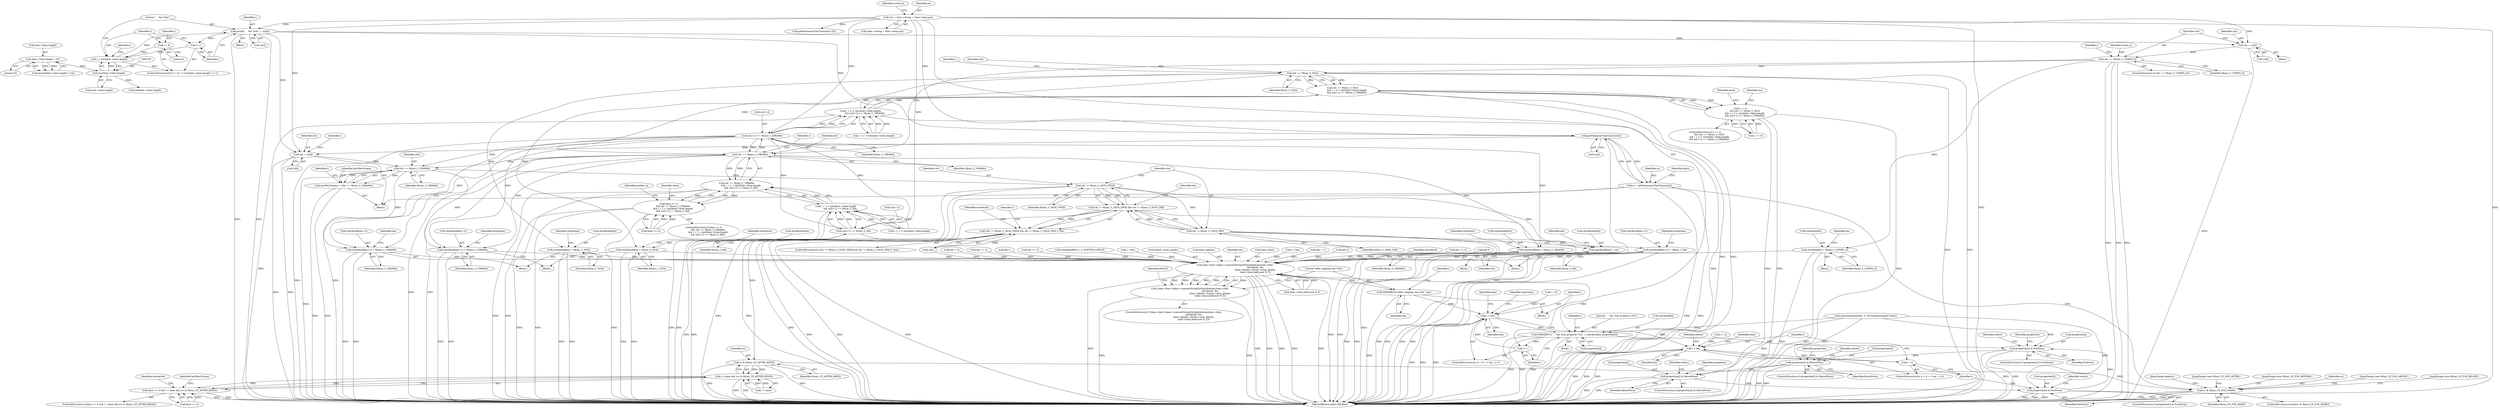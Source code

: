 digraph "0_Chrome_2953a669ec0a32a25c6250d34bf895ec0eb63d27@pointer" {
"1000202" [label="(Call,printf(\"    %d: %4x\", i, uc[i]))"];
"1000190" [label="(Call,i < (int)item->item.length)"];
"1000187" [label="(Call,i = 0)"];
"1000199" [label="(Call,i++)"];
"1000202" [label="(Call,printf(\"    %d: %4x\", i, uc[i]))"];
"1000121" [label="(Call,*uc = item->string + item->item.pos)"];
"1000192" [label="(Call,(int)item->item.length)"];
"1000177" [label="(Call,item->item.length < 32)"];
"1000225" [label="(Call,chr = uc[i])"];
"1000231" [label="(Call,chr == Mymr_C_VOWEL_E)"];
"1000245" [label="(Call,chr == Mymr_C_NGA)"];
"1000244" [label="(Call,chr == Mymr_C_NGA\n            && i + 2 < (int)item->item.length\n            && uc[i+1] == Mymr_C_VIRAMA)"];
"1000240" [label="(Call,i == 0\n            && chr == Mymr_C_NGA\n            && i + 2 < (int)item->item.length\n            && uc[i+1] == Mymr_C_VIRAMA)"];
"1000294" [label="(Call,chr == Mymr_C_VIRAMA)"];
"1000260" [label="(Call,uc[i+1] == Mymr_C_VIRAMA)"];
"1000248" [label="(Call,i + 2 < (int)item->item.length\n            && uc[i+1] == Mymr_C_VIRAMA)"];
"1000309" [label="(Call,uc[i+1] == Mymr_C_RA)"];
"1000297" [label="(Call,i + 1 < (int)item->item.length\n            && uc[i+1] == Mymr_C_RA)"];
"1000293" [label="(Call,chr == Mymr_C_VIRAMA\n            && i + 1 < (int)item->item.length\n            && uc[i+1] == Mymr_C_RA)"];
"1000289" [label="(Call,base >= 0\n            && chr == Mymr_C_VIRAMA\n            && i + 1 < (int)item->item.length\n            && uc[i+1] == Mymr_C_RA)"];
"1000357" [label="(Call,reordered[len+1] = Mymr_C_RA)"];
"1000611" [label="(Call,item->font->klass->convertStringToGlyphIndices(item->font,\n                                                        reordered, len,\n                                                        item->glyphs, &item->num_glyphs,\n                                                        item->item.bidiLevel % 2))"];
"1000610" [label="(Call,!item->font->klass->convertStringToGlyphIndices(item->font,\n                                                        reordered, len,\n                                                        item->glyphs, &item->num_glyphs,\n                                                        item->item.bidiLevel % 2))"];
"1000633" [label="(Call,MMDEBUG(\"after shaping: len=%d\", len))"];
"1000640" [label="(Call,i < len)"];
"1000682" [label="(Call,MMDEBUG(\"    %d: %4x property=%x\", i, reordered[i], properties[i]))"];
"1000643" [label="(Call,i++)"];
"1000722" [label="(Call,properties[i] & PreForm)"];
"1000733" [label="(Call,properties[i] & BelowForm)"];
"1000744" [label="(Call,properties[i] & AboveForm)"];
"1000755" [label="(Call,properties[i] & PostForm)"];
"1000699" [label="(Call,i < len)"];
"1000702" [label="(Call,++i)"];
"1000352" [label="(Call,reordered[len] = Mymr_C_VIRAMA)"];
"1000453" [label="(Call,reordered[len+1] = Mymr_C_VIRAMA)"];
"1000548" [label="(Call,chr == Mymr_C_VIRAMA)"];
"1000546" [label="(Call,lastWasVirama = (chr == Mymr_C_VIRAMA))"];
"1000561" [label="(Call,chr != Mymr_C_SIGN_ZWNJ)"];
"1000560" [label="(Call,chr != Mymr_C_SIGN_ZWNJ && chr != Mymr_C_SIGN_ZWJ)"];
"1000559" [label="(Call,(chr != Mymr_C_SIGN_ZWNJ && chr != Mymr_C_SIGN_ZWJ) || !len)"];
"1000564" [label="(Call,chr != Mymr_C_SIGN_ZWJ)"];
"1000570" [label="(Call,reordered[len] = chr)"];
"1000587" [label="(Call,reordered[len+1] = Mymr_C_VIRAMA)"];
"1000448" [label="(Call,reordered[len] = Mymr_C_NGA)"];
"1000582" [label="(Call,reordered[len] = Mymr_C_NGA)"];
"1000339" [label="(Call,reordered[0] = Mymr_C_VOWEL_E)"];
"1000406" [label="(Call,chr = uc[i])"];
"1000431" [label="(Call,getMyanmarCharClass(uc[i]))"];
"1000429" [label="(Call,cc = getMyanmarCharClass(uc[i]))"];
"1000444" [label="(Call,cc & Mymr_CF_AFTER_KINZI)"];
"1000440" [label="(Call,i > base && (cc & Mymr_CF_AFTER_KINZI))"];
"1000436" [label="(Call,kinzi >= 0 && i > base && (cc & Mymr_CF_AFTER_KINZI))"];
"1000491" [label="(Call,cc & Mymr_CF_POS_MASK)"];
"1000726" [label="(Identifier,PreForm)"];
"1000611" [label="(Call,item->font->klass->convertStringToGlyphIndices(item->font,\n                                                        reordered, len,\n                                                        item->glyphs, &item->num_glyphs,\n                                                        item->item.bidiLevel % 2))"];
"1000695" [label="(ControlStructure,for (i = 0; i < len; ++i))"];
"1000549" [label="(Identifier,chr)"];
"1000188" [label="(Identifier,i)"];
"1000240" [label="(Call,i == 0\n            && chr == Mymr_C_NGA\n            && i + 2 < (int)item->item.length\n            && uc[i+1] == Mymr_C_VIRAMA)"];
"1000192" [label="(Call,(int)item->item.length)"];
"1000574" [label="(Identifier,chr)"];
"1000572" [label="(Identifier,reordered)"];
"1000183" [label="(Literal,32)"];
"1000266" [label="(Identifier,Mymr_C_VIRAMA)"];
"1000205" [label="(Call,uc[i])"];
"1000454" [label="(Call,reordered[len+1])"];
"1000199" [label="(Call,i++)"];
"1000291" [label="(Identifier,base)"];
"1000310" [label="(Call,uc[i+1])"];
"1000194" [label="(Call,item->item.length)"];
"1000186" [label="(ControlStructure,for (i = 0; i < (int)item->item.length; i++))"];
"1000634" [label="(Literal,\"after shaping: len=%d\")"];
"1000561" [label="(Call,chr != Mymr_C_SIGN_ZWNJ)"];
"1000759" [label="(Identifier,PostForm)"];
"1000446" [label="(Identifier,Mymr_CF_AFTER_KINZI)"];
"1000445" [label="(Identifier,cc)"];
"1000231" [label="(Call,chr == Mymr_C_VOWEL_E)"];
"1000520" [label="(Call,len-1)"];
"1000701" [label="(Identifier,len)"];
"1000737" [label="(Identifier,BelowForm)"];
"1000300" [label="(Identifier,i)"];
"1000432" [label="(Call,uc[i])"];
"1000270" [label="(Identifier,mc)"];
"1000793" [label="(MethodReturn,static HB_Bool)"];
"1000202" [label="(Call,printf(\"    %d: %4x\", i, uc[i]))"];
"1000134" [label="(Identifier,vowel_e)"];
"1000309" [label="(Call,uc[i+1] == Mymr_C_RA)"];
"1000587" [label="(Call,reordered[len+1] = Mymr_C_VIRAMA)"];
"1000363" [label="(Identifier,Mymr_C_RA)"];
"1000624" [label="(Call,item->item.bidiLevel % 2)"];
"1000684" [label="(Identifier,i)"];
"1000227" [label="(Call,uc[i])"];
"1000564" [label="(Call,chr != Mymr_C_SIGN_ZWJ)"];
"1000746" [label="(Identifier,properties)"];
"1000271" [label="(Call,getMyanmarCharClass(uc[i+2]))"];
"1000290" [label="(Call,base >= 0)"];
"1000560" [label="(Call,chr != Mymr_C_SIGN_ZWNJ && chr != Mymr_C_SIGN_ZWJ)"];
"1000569" [label="(Block,)"];
"1000435" [label="(ControlStructure,if (kinzi >= 0 && i > base && (cc & Mymr_CF_AFTER_KINZI)))"];
"1000407" [label="(Identifier,chr)"];
"1000230" [label="(ControlStructure,if (chr == Mymr_C_VOWEL_E))"];
"1000722" [label="(Call,properties[i] & PreForm)"];
"1000606" [label="(Call,len += 2)"];
"1000406" [label="(Call,chr = uc[i])"];
"1000692" [label="(Identifier,openType)"];
"1000431" [label="(Call,getMyanmarCharClass(uc[i]))"];
"1000232" [label="(Identifier,chr)"];
"1000565" [label="(Identifier,chr)"];
"1000352" [label="(Call,reordered[len] = Mymr_C_VIRAMA)"];
"1000568" [label="(Identifier,len)"];
"1000356" [label="(Identifier,Mymr_C_VIRAMA)"];
"1000559" [label="(Call,(chr != Mymr_C_SIGN_ZWNJ && chr != Mymr_C_SIGN_ZWJ) || !len)"];
"1000293" [label="(Call,chr == Mymr_C_VIRAMA\n            && i + 1 < (int)item->item.length\n            && uc[i+1] == Mymr_C_RA)"];
"1000743" [label="(ControlStructure,if (properties[i] & AboveForm))"];
"1000762" [label="(Identifier,where)"];
"1000576" [label="(Identifier,len)"];
"1000563" [label="(Identifier,Mymr_C_SIGN_ZWNJ)"];
"1000547" [label="(Identifier,lastWasVirama)"];
"1000500" [label="(JumpTarget,case Mymr_CF_POS_BELOW:)"];
"1000642" [label="(Identifier,len)"];
"1000448" [label="(Call,reordered[len] = Mymr_C_NGA)"];
"1000582" [label="(Call,reordered[len] = Mymr_C_NGA)"];
"1000239" [label="(ControlStructure,if (i == 0\n            && chr == Mymr_C_NGA\n            && i + 2 < (int)item->item.length\n            && uc[i+1] == Mymr_C_VIRAMA))"];
"1000241" [label="(Call,i == 0)"];
"1000323" [label="(Identifier,base)"];
"1000121" [label="(Call,*uc = item->string + item->item.pos)"];
"1000637" [label="(Call,i = 0)"];
"1000729" [label="(Identifier,where)"];
"1000404" [label="(Block,)"];
"1000696" [label="(Call,i = 0)"];
"1000459" [label="(Identifier,Mymr_C_VIRAMA)"];
"1000740" [label="(Identifier,where)"];
"1000644" [label="(Identifier,i)"];
"1000200" [label="(Identifier,i)"];
"1000359" [label="(Identifier,reordered)"];
"1000382" [label="(Call,reordered[len] = C_DOTTED_CIRCLE)"];
"1000566" [label="(Identifier,Mymr_C_SIGN_ZWJ)"];
"1000450" [label="(Identifier,reordered)"];
"1000318" [label="(Identifier,medial_ra)"];
"1000246" [label="(Identifier,chr)"];
"1000113" [label="(Block,)"];
"1000755" [label="(Call,properties[i] & PostForm)"];
"1000744" [label="(Call,properties[i] & AboveForm)"];
"1000343" [label="(Identifier,Mymr_C_VOWEL_E)"];
"1000289" [label="(Call,base >= 0\n            && chr == Mymr_C_VIRAMA\n            && i + 1 < (int)item->item.length\n            && uc[i+1] == Mymr_C_RA)"];
"1000493" [label="(Identifier,Mymr_CF_POS_MASK)"];
"1000387" [label="(Call,++len)"];
"1000223" [label="(Block,)"];
"1000249" [label="(Call,i + 2 < (int)item->item.length)"];
"1000620" [label="(Call,&item->num_glyphs)"];
"1000754" [label="(ControlStructure,if (properties[i] & PostForm))"];
"1000204" [label="(Identifier,i)"];
"1000429" [label="(Call,cc = getMyanmarCharClass(uc[i]))"];
"1000609" [label="(ControlStructure,if (!item->font->klass->convertStringToGlyphIndices(item->font,\n                                                        reordered, len,\n                                                        item->glyphs, &item->num_glyphs,\n                                                        item->item.bidiLevel % 2)))"];
"1000294" [label="(Call,chr == Mymr_C_VIRAMA)"];
"1000683" [label="(Literal,\"    %d: %4x property=%x\")"];
"1000570" [label="(Call,reordered[len] = chr)"];
"1000748" [label="(Identifier,AboveForm)"];
"1000366" [label="(Identifier,properties)"];
"1000734" [label="(Call,properties[i])"];
"1000562" [label="(Identifier,chr)"];
"1000455" [label="(Identifier,reordered)"];
"1000645" [label="(Block,)"];
"1000453" [label="(Call,reordered[len+1] = Mymr_C_VIRAMA)"];
"1000288" [label="(ControlStructure,if (base >= 0\n            && chr == Mymr_C_VIRAMA\n            && i + 1 < (int)item->item.length\n            && uc[i+1] == Mymr_C_RA))"];
"1000437" [label="(Call,kinzi >= 0)"];
"1000548" [label="(Call,chr == Mymr_C_VIRAMA)"];
"1000177" [label="(Call,item->item.length < 32)"];
"1000721" [label="(ControlStructure,if (properties[i] & PreForm))"];
"1000242" [label="(Identifier,i)"];
"1000244" [label="(Call,chr == Mymr_C_NGA\n            && i + 2 < (int)item->item.length\n            && uc[i+1] == Mymr_C_VIRAMA)"];
"1000233" [label="(Identifier,Mymr_C_VOWEL_E)"];
"1000546" [label="(Call,lastWasVirama = (chr == Mymr_C_VIRAMA))"];
"1000583" [label="(Call,reordered[len])"];
"1000430" [label="(Identifier,cc)"];
"1000440" [label="(Call,i > base && (cc & Mymr_CF_AFTER_KINZI))"];
"1000515" [label="(JumpTarget,default:)"];
"1000452" [label="(Identifier,Mymr_C_NGA)"];
"1000571" [label="(Call,reordered[len])"];
"1000444" [label="(Call,cc & Mymr_CF_AFTER_KINZI)"];
"1000190" [label="(Call,i < (int)item->item.length)"];
"1000248" [label="(Call,i + 2 < (int)item->item.length\n            && uc[i+1] == Mymr_C_VIRAMA)"];
"1000550" [label="(Identifier,Mymr_C_VIRAMA)"];
"1000636" [label="(ControlStructure,for (i = 0; i < len; i++))"];
"1000510" [label="(JumpTarget,case Mymr_CF_POS_AFTER:)"];
"1000650" [label="(Identifier,item)"];
"1000495" [label="(JumpTarget,case Mymr_CF_POS_BEFORE:)"];
"1000588" [label="(Call,reordered[len+1])"];
"1000617" [label="(Call,item->glyphs)"];
"1000353" [label="(Call,reordered[len])"];
"1000449" [label="(Call,reordered[len])"];
"1000492" [label="(Identifier,cc)"];
"1000178" [label="(Call,item->item.length)"];
"1000616" [label="(Identifier,len)"];
"1000641" [label="(Identifier,i)"];
"1000261" [label="(Call,uc[i+1])"];
"1000340" [label="(Call,reordered[0])"];
"1000295" [label="(Identifier,chr)"];
"1000633" [label="(Call,MMDEBUG(\"after shaping: len=%d\", len))"];
"1000251" [label="(Identifier,i)"];
"1000298" [label="(Call,i + 1 < (int)item->item.length)"];
"1000226" [label="(Identifier,chr)"];
"1000169" [label="(Call,memset(properties, 0, 32*sizeof(unsigned char)))"];
"1000632" [label="(Identifier,FALSE)"];
"1000757" [label="(Identifier,properties)"];
"1000702" [label="(Call,++i)"];
"1000447" [label="(Block,)"];
"1000700" [label="(Identifier,i)"];
"1000643" [label="(Call,i++)"];
"1000581" [label="(Block,)"];
"1000176" [label="(Call,assert(item->item.length < 32))"];
"1000408" [label="(Call,uc[i])"];
"1000484" [label="(Identifier,lastWasVirama)"];
"1000635" [label="(Identifier,len)"];
"1000745" [label="(Call,properties[i])"];
"1000596" [label="(Identifier,properties)"];
"1000586" [label="(Identifier,Mymr_C_NGA)"];
"1000203" [label="(Literal,\"    %d: %4x\")"];
"1000210" [label="(Identifier,i)"];
"1000236" [label="(Identifier,vowel_e)"];
"1000122" [label="(Identifier,uc)"];
"1000612" [label="(Call,item->font)"];
"1000703" [label="(Identifier,i)"];
"1000201" [label="(Block,)"];
"1000296" [label="(Identifier,Mymr_C_VIRAMA)"];
"1000357" [label="(Call,reordered[len+1] = Mymr_C_RA)"];
"1000245" [label="(Call,chr == Mymr_C_NGA)"];
"1000766" [label="(Identifier,item)"];
"1000733" [label="(Call,properties[i] & BelowForm)"];
"1000505" [label="(JumpTarget,case Mymr_CF_POS_ABOVE:)"];
"1000491" [label="(Call,cc & Mymr_CF_POS_MASK)"];
"1000123" [label="(Call,item->string + item->item.pos)"];
"1000358" [label="(Call,reordered[len+1])"];
"1000414" [label="(Identifier,i)"];
"1000638" [label="(Identifier,i)"];
"1000682" [label="(Call,MMDEBUG(\"    %d: %4x property=%x\", i, reordered[i], properties[i]))"];
"1000707" [label="(Identifier,where)"];
"1000438" [label="(Identifier,kinzi)"];
"1000688" [label="(Call,properties[i])"];
"1000441" [label="(Call,i > base)"];
"1000575" [label="(Call,++len)"];
"1000187" [label="(Call,i = 0)"];
"1000490" [label="(ControlStructure,switch(cc & Mymr_CF_POS_MASK))"];
"1000640" [label="(Call,i < len)"];
"1000345" [label="(Identifier,len)"];
"1000589" [label="(Identifier,reordered)"];
"1000214" [label="(Call,(int)item->item.length)"];
"1000344" [label="(Call,len = 1)"];
"1000553" [label="(Identifier,i)"];
"1000403" [label="(Identifier,i)"];
"1000685" [label="(Call,reordered[i])"];
"1000315" [label="(Identifier,Mymr_C_RA)"];
"1000732" [label="(ControlStructure,if (properties[i] & BelowForm))"];
"1000536" [label="(Call,len-2)"];
"1000567" [label="(Call,!len)"];
"1000462" [label="(Identifier,len)"];
"1000189" [label="(Literal,0)"];
"1000225" [label="(Call,chr = uc[i])"];
"1000558" [label="(ControlStructure,if ((chr != Mymr_C_SIGN_ZWNJ && chr != Mymr_C_SIGN_ZWJ) || !len))"];
"1000615" [label="(Identifier,reordered)"];
"1000751" [label="(Identifier,where)"];
"1000247" [label="(Identifier,Mymr_C_NGA)"];
"1000756" [label="(Call,properties[i])"];
"1000735" [label="(Identifier,properties)"];
"1000723" [label="(Call,properties[i])"];
"1000610" [label="(Call,!item->font->klass->convertStringToGlyphIndices(item->font,\n                                                        reordered, len,\n                                                        item->glyphs, &item->num_glyphs,\n                                                        item->item.bidiLevel % 2))"];
"1000699" [label="(Call,i < len)"];
"1000476" [label="(Call,len += 2)"];
"1000593" [label="(Identifier,Mymr_C_VIRAMA)"];
"1000191" [label="(Identifier,i)"];
"1000297" [label="(Call,i + 1 < (int)item->item.length\n            && uc[i+1] == Mymr_C_RA)"];
"1000436" [label="(Call,kinzi >= 0 && i > base && (cc & Mymr_CF_AFTER_KINZI))"];
"1000339" [label="(Call,reordered[0] = Mymr_C_VOWEL_E)"];
"1000338" [label="(Block,)"];
"1000542" [label="(Call,len-2)"];
"1000260" [label="(Call,uc[i+1] == Mymr_C_VIRAMA)"];
"1000154" [label="(Call,len = 0)"];
"1000376" [label="(Call,len += 2)"];
"1000351" [label="(Block,)"];
"1000202" -> "1000201"  [label="AST: "];
"1000202" -> "1000205"  [label="CFG: "];
"1000203" -> "1000202"  [label="AST: "];
"1000204" -> "1000202"  [label="AST: "];
"1000205" -> "1000202"  [label="AST: "];
"1000200" -> "1000202"  [label="CFG: "];
"1000202" -> "1000793"  [label="DDG: "];
"1000202" -> "1000793"  [label="DDG: "];
"1000202" -> "1000199"  [label="DDG: "];
"1000190" -> "1000202"  [label="DDG: "];
"1000121" -> "1000202"  [label="DDG: "];
"1000202" -> "1000225"  [label="DDG: "];
"1000202" -> "1000406"  [label="DDG: "];
"1000202" -> "1000431"  [label="DDG: "];
"1000190" -> "1000186"  [label="AST: "];
"1000190" -> "1000192"  [label="CFG: "];
"1000191" -> "1000190"  [label="AST: "];
"1000192" -> "1000190"  [label="AST: "];
"1000203" -> "1000190"  [label="CFG: "];
"1000210" -> "1000190"  [label="CFG: "];
"1000187" -> "1000190"  [label="DDG: "];
"1000199" -> "1000190"  [label="DDG: "];
"1000192" -> "1000190"  [label="DDG: "];
"1000187" -> "1000186"  [label="AST: "];
"1000187" -> "1000189"  [label="CFG: "];
"1000188" -> "1000187"  [label="AST: "];
"1000189" -> "1000187"  [label="AST: "];
"1000191" -> "1000187"  [label="CFG: "];
"1000199" -> "1000186"  [label="AST: "];
"1000199" -> "1000200"  [label="CFG: "];
"1000200" -> "1000199"  [label="AST: "];
"1000191" -> "1000199"  [label="CFG: "];
"1000121" -> "1000113"  [label="AST: "];
"1000121" -> "1000123"  [label="CFG: "];
"1000122" -> "1000121"  [label="AST: "];
"1000123" -> "1000121"  [label="AST: "];
"1000134" -> "1000121"  [label="CFG: "];
"1000121" -> "1000793"  [label="DDG: "];
"1000121" -> "1000793"  [label="DDG: "];
"1000121" -> "1000225"  [label="DDG: "];
"1000121" -> "1000260"  [label="DDG: "];
"1000121" -> "1000271"  [label="DDG: "];
"1000121" -> "1000309"  [label="DDG: "];
"1000121" -> "1000406"  [label="DDG: "];
"1000121" -> "1000431"  [label="DDG: "];
"1000192" -> "1000194"  [label="CFG: "];
"1000193" -> "1000192"  [label="AST: "];
"1000194" -> "1000192"  [label="AST: "];
"1000177" -> "1000192"  [label="DDG: "];
"1000192" -> "1000214"  [label="DDG: "];
"1000177" -> "1000176"  [label="AST: "];
"1000177" -> "1000183"  [label="CFG: "];
"1000178" -> "1000177"  [label="AST: "];
"1000183" -> "1000177"  [label="AST: "];
"1000176" -> "1000177"  [label="CFG: "];
"1000177" -> "1000176"  [label="DDG: "];
"1000177" -> "1000176"  [label="DDG: "];
"1000225" -> "1000223"  [label="AST: "];
"1000225" -> "1000227"  [label="CFG: "];
"1000226" -> "1000225"  [label="AST: "];
"1000227" -> "1000225"  [label="AST: "];
"1000232" -> "1000225"  [label="CFG: "];
"1000225" -> "1000793"  [label="DDG: "];
"1000225" -> "1000231"  [label="DDG: "];
"1000231" -> "1000230"  [label="AST: "];
"1000231" -> "1000233"  [label="CFG: "];
"1000232" -> "1000231"  [label="AST: "];
"1000233" -> "1000231"  [label="AST: "];
"1000236" -> "1000231"  [label="CFG: "];
"1000242" -> "1000231"  [label="CFG: "];
"1000231" -> "1000793"  [label="DDG: "];
"1000231" -> "1000793"  [label="DDG: "];
"1000231" -> "1000793"  [label="DDG: "];
"1000231" -> "1000245"  [label="DDG: "];
"1000231" -> "1000294"  [label="DDG: "];
"1000231" -> "1000339"  [label="DDG: "];
"1000245" -> "1000244"  [label="AST: "];
"1000245" -> "1000247"  [label="CFG: "];
"1000246" -> "1000245"  [label="AST: "];
"1000247" -> "1000245"  [label="AST: "];
"1000251" -> "1000245"  [label="CFG: "];
"1000244" -> "1000245"  [label="CFG: "];
"1000245" -> "1000793"  [label="DDG: "];
"1000245" -> "1000793"  [label="DDG: "];
"1000245" -> "1000244"  [label="DDG: "];
"1000245" -> "1000244"  [label="DDG: "];
"1000245" -> "1000294"  [label="DDG: "];
"1000245" -> "1000448"  [label="DDG: "];
"1000245" -> "1000582"  [label="DDG: "];
"1000244" -> "1000240"  [label="AST: "];
"1000244" -> "1000248"  [label="CFG: "];
"1000248" -> "1000244"  [label="AST: "];
"1000240" -> "1000244"  [label="CFG: "];
"1000244" -> "1000793"  [label="DDG: "];
"1000244" -> "1000793"  [label="DDG: "];
"1000244" -> "1000240"  [label="DDG: "];
"1000244" -> "1000240"  [label="DDG: "];
"1000248" -> "1000244"  [label="DDG: "];
"1000248" -> "1000244"  [label="DDG: "];
"1000240" -> "1000239"  [label="AST: "];
"1000240" -> "1000241"  [label="CFG: "];
"1000241" -> "1000240"  [label="AST: "];
"1000270" -> "1000240"  [label="CFG: "];
"1000291" -> "1000240"  [label="CFG: "];
"1000240" -> "1000793"  [label="DDG: "];
"1000240" -> "1000793"  [label="DDG: "];
"1000240" -> "1000793"  [label="DDG: "];
"1000241" -> "1000240"  [label="DDG: "];
"1000241" -> "1000240"  [label="DDG: "];
"1000294" -> "1000293"  [label="AST: "];
"1000294" -> "1000296"  [label="CFG: "];
"1000295" -> "1000294"  [label="AST: "];
"1000296" -> "1000294"  [label="AST: "];
"1000300" -> "1000294"  [label="CFG: "];
"1000293" -> "1000294"  [label="CFG: "];
"1000294" -> "1000793"  [label="DDG: "];
"1000294" -> "1000793"  [label="DDG: "];
"1000294" -> "1000260"  [label="DDG: "];
"1000294" -> "1000293"  [label="DDG: "];
"1000294" -> "1000293"  [label="DDG: "];
"1000260" -> "1000294"  [label="DDG: "];
"1000294" -> "1000352"  [label="DDG: "];
"1000294" -> "1000453"  [label="DDG: "];
"1000294" -> "1000548"  [label="DDG: "];
"1000294" -> "1000587"  [label="DDG: "];
"1000260" -> "1000248"  [label="AST: "];
"1000260" -> "1000266"  [label="CFG: "];
"1000261" -> "1000260"  [label="AST: "];
"1000266" -> "1000260"  [label="AST: "];
"1000248" -> "1000260"  [label="CFG: "];
"1000260" -> "1000793"  [label="DDG: "];
"1000260" -> "1000793"  [label="DDG: "];
"1000260" -> "1000248"  [label="DDG: "];
"1000260" -> "1000248"  [label="DDG: "];
"1000309" -> "1000260"  [label="DDG: "];
"1000260" -> "1000309"  [label="DDG: "];
"1000260" -> "1000352"  [label="DDG: "];
"1000260" -> "1000453"  [label="DDG: "];
"1000260" -> "1000548"  [label="DDG: "];
"1000260" -> "1000587"  [label="DDG: "];
"1000248" -> "1000249"  [label="CFG: "];
"1000249" -> "1000248"  [label="AST: "];
"1000248" -> "1000793"  [label="DDG: "];
"1000248" -> "1000793"  [label="DDG: "];
"1000249" -> "1000248"  [label="DDG: "];
"1000249" -> "1000248"  [label="DDG: "];
"1000309" -> "1000297"  [label="AST: "];
"1000309" -> "1000315"  [label="CFG: "];
"1000310" -> "1000309"  [label="AST: "];
"1000315" -> "1000309"  [label="AST: "];
"1000297" -> "1000309"  [label="CFG: "];
"1000309" -> "1000793"  [label="DDG: "];
"1000309" -> "1000793"  [label="DDG: "];
"1000309" -> "1000297"  [label="DDG: "];
"1000309" -> "1000297"  [label="DDG: "];
"1000309" -> "1000357"  [label="DDG: "];
"1000297" -> "1000293"  [label="AST: "];
"1000297" -> "1000298"  [label="CFG: "];
"1000298" -> "1000297"  [label="AST: "];
"1000293" -> "1000297"  [label="CFG: "];
"1000297" -> "1000793"  [label="DDG: "];
"1000297" -> "1000793"  [label="DDG: "];
"1000297" -> "1000293"  [label="DDG: "];
"1000297" -> "1000293"  [label="DDG: "];
"1000298" -> "1000297"  [label="DDG: "];
"1000298" -> "1000297"  [label="DDG: "];
"1000293" -> "1000289"  [label="AST: "];
"1000289" -> "1000293"  [label="CFG: "];
"1000293" -> "1000793"  [label="DDG: "];
"1000293" -> "1000793"  [label="DDG: "];
"1000293" -> "1000289"  [label="DDG: "];
"1000293" -> "1000289"  [label="DDG: "];
"1000289" -> "1000288"  [label="AST: "];
"1000289" -> "1000290"  [label="CFG: "];
"1000290" -> "1000289"  [label="AST: "];
"1000318" -> "1000289"  [label="CFG: "];
"1000323" -> "1000289"  [label="CFG: "];
"1000289" -> "1000793"  [label="DDG: "];
"1000289" -> "1000793"  [label="DDG: "];
"1000289" -> "1000793"  [label="DDG: "];
"1000290" -> "1000289"  [label="DDG: "];
"1000290" -> "1000289"  [label="DDG: "];
"1000357" -> "1000351"  [label="AST: "];
"1000357" -> "1000363"  [label="CFG: "];
"1000358" -> "1000357"  [label="AST: "];
"1000363" -> "1000357"  [label="AST: "];
"1000366" -> "1000357"  [label="CFG: "];
"1000357" -> "1000793"  [label="DDG: "];
"1000357" -> "1000793"  [label="DDG: "];
"1000357" -> "1000611"  [label="DDG: "];
"1000611" -> "1000610"  [label="AST: "];
"1000611" -> "1000624"  [label="CFG: "];
"1000612" -> "1000611"  [label="AST: "];
"1000615" -> "1000611"  [label="AST: "];
"1000616" -> "1000611"  [label="AST: "];
"1000617" -> "1000611"  [label="AST: "];
"1000620" -> "1000611"  [label="AST: "];
"1000624" -> "1000611"  [label="AST: "];
"1000610" -> "1000611"  [label="CFG: "];
"1000611" -> "1000793"  [label="DDG: "];
"1000611" -> "1000793"  [label="DDG: "];
"1000611" -> "1000793"  [label="DDG: "];
"1000611" -> "1000793"  [label="DDG: "];
"1000611" -> "1000793"  [label="DDG: "];
"1000611" -> "1000793"  [label="DDG: "];
"1000611" -> "1000610"  [label="DDG: "];
"1000611" -> "1000610"  [label="DDG: "];
"1000611" -> "1000610"  [label="DDG: "];
"1000611" -> "1000610"  [label="DDG: "];
"1000611" -> "1000610"  [label="DDG: "];
"1000611" -> "1000610"  [label="DDG: "];
"1000582" -> "1000611"  [label="DDG: "];
"1000448" -> "1000611"  [label="DDG: "];
"1000339" -> "1000611"  [label="DDG: "];
"1000453" -> "1000611"  [label="DDG: "];
"1000570" -> "1000611"  [label="DDG: "];
"1000382" -> "1000611"  [label="DDG: "];
"1000587" -> "1000611"  [label="DDG: "];
"1000352" -> "1000611"  [label="DDG: "];
"1000606" -> "1000611"  [label="DDG: "];
"1000376" -> "1000611"  [label="DDG: "];
"1000567" -> "1000611"  [label="DDG: "];
"1000154" -> "1000611"  [label="DDG: "];
"1000387" -> "1000611"  [label="DDG: "];
"1000476" -> "1000611"  [label="DDG: "];
"1000542" -> "1000611"  [label="DDG: "];
"1000520" -> "1000611"  [label="DDG: "];
"1000575" -> "1000611"  [label="DDG: "];
"1000344" -> "1000611"  [label="DDG: "];
"1000536" -> "1000611"  [label="DDG: "];
"1000624" -> "1000611"  [label="DDG: "];
"1000624" -> "1000611"  [label="DDG: "];
"1000611" -> "1000633"  [label="DDG: "];
"1000611" -> "1000682"  [label="DDG: "];
"1000610" -> "1000609"  [label="AST: "];
"1000632" -> "1000610"  [label="CFG: "];
"1000634" -> "1000610"  [label="CFG: "];
"1000610" -> "1000793"  [label="DDG: "];
"1000610" -> "1000793"  [label="DDG: "];
"1000633" -> "1000113"  [label="AST: "];
"1000633" -> "1000635"  [label="CFG: "];
"1000634" -> "1000633"  [label="AST: "];
"1000635" -> "1000633"  [label="AST: "];
"1000638" -> "1000633"  [label="CFG: "];
"1000633" -> "1000793"  [label="DDG: "];
"1000633" -> "1000640"  [label="DDG: "];
"1000640" -> "1000636"  [label="AST: "];
"1000640" -> "1000642"  [label="CFG: "];
"1000641" -> "1000640"  [label="AST: "];
"1000642" -> "1000640"  [label="AST: "];
"1000650" -> "1000640"  [label="CFG: "];
"1000692" -> "1000640"  [label="CFG: "];
"1000640" -> "1000793"  [label="DDG: "];
"1000640" -> "1000793"  [label="DDG: "];
"1000640" -> "1000793"  [label="DDG: "];
"1000637" -> "1000640"  [label="DDG: "];
"1000643" -> "1000640"  [label="DDG: "];
"1000640" -> "1000682"  [label="DDG: "];
"1000640" -> "1000699"  [label="DDG: "];
"1000682" -> "1000645"  [label="AST: "];
"1000682" -> "1000688"  [label="CFG: "];
"1000683" -> "1000682"  [label="AST: "];
"1000684" -> "1000682"  [label="AST: "];
"1000685" -> "1000682"  [label="AST: "];
"1000688" -> "1000682"  [label="AST: "];
"1000644" -> "1000682"  [label="CFG: "];
"1000682" -> "1000793"  [label="DDG: "];
"1000682" -> "1000793"  [label="DDG: "];
"1000682" -> "1000793"  [label="DDG: "];
"1000682" -> "1000643"  [label="DDG: "];
"1000169" -> "1000682"  [label="DDG: "];
"1000682" -> "1000722"  [label="DDG: "];
"1000643" -> "1000636"  [label="AST: "];
"1000643" -> "1000644"  [label="CFG: "];
"1000644" -> "1000643"  [label="AST: "];
"1000641" -> "1000643"  [label="CFG: "];
"1000722" -> "1000721"  [label="AST: "];
"1000722" -> "1000726"  [label="CFG: "];
"1000723" -> "1000722"  [label="AST: "];
"1000726" -> "1000722"  [label="AST: "];
"1000729" -> "1000722"  [label="CFG: "];
"1000735" -> "1000722"  [label="CFG: "];
"1000722" -> "1000793"  [label="DDG: "];
"1000722" -> "1000793"  [label="DDG: "];
"1000169" -> "1000722"  [label="DDG: "];
"1000755" -> "1000722"  [label="DDG: "];
"1000722" -> "1000733"  [label="DDG: "];
"1000733" -> "1000732"  [label="AST: "];
"1000733" -> "1000737"  [label="CFG: "];
"1000734" -> "1000733"  [label="AST: "];
"1000737" -> "1000733"  [label="AST: "];
"1000740" -> "1000733"  [label="CFG: "];
"1000746" -> "1000733"  [label="CFG: "];
"1000733" -> "1000793"  [label="DDG: "];
"1000733" -> "1000793"  [label="DDG: "];
"1000169" -> "1000733"  [label="DDG: "];
"1000733" -> "1000744"  [label="DDG: "];
"1000744" -> "1000743"  [label="AST: "];
"1000744" -> "1000748"  [label="CFG: "];
"1000745" -> "1000744"  [label="AST: "];
"1000748" -> "1000744"  [label="AST: "];
"1000751" -> "1000744"  [label="CFG: "];
"1000757" -> "1000744"  [label="CFG: "];
"1000744" -> "1000793"  [label="DDG: "];
"1000744" -> "1000793"  [label="DDG: "];
"1000169" -> "1000744"  [label="DDG: "];
"1000744" -> "1000755"  [label="DDG: "];
"1000755" -> "1000754"  [label="AST: "];
"1000755" -> "1000759"  [label="CFG: "];
"1000756" -> "1000755"  [label="AST: "];
"1000759" -> "1000755"  [label="AST: "];
"1000762" -> "1000755"  [label="CFG: "];
"1000703" -> "1000755"  [label="CFG: "];
"1000755" -> "1000793"  [label="DDG: "];
"1000755" -> "1000793"  [label="DDG: "];
"1000755" -> "1000793"  [label="DDG: "];
"1000169" -> "1000755"  [label="DDG: "];
"1000699" -> "1000695"  [label="AST: "];
"1000699" -> "1000701"  [label="CFG: "];
"1000700" -> "1000699"  [label="AST: "];
"1000701" -> "1000699"  [label="AST: "];
"1000707" -> "1000699"  [label="CFG: "];
"1000766" -> "1000699"  [label="CFG: "];
"1000699" -> "1000793"  [label="DDG: "];
"1000699" -> "1000793"  [label="DDG: "];
"1000699" -> "1000793"  [label="DDG: "];
"1000696" -> "1000699"  [label="DDG: "];
"1000702" -> "1000699"  [label="DDG: "];
"1000699" -> "1000702"  [label="DDG: "];
"1000702" -> "1000695"  [label="AST: "];
"1000702" -> "1000703"  [label="CFG: "];
"1000703" -> "1000702"  [label="AST: "];
"1000700" -> "1000702"  [label="CFG: "];
"1000352" -> "1000351"  [label="AST: "];
"1000352" -> "1000356"  [label="CFG: "];
"1000353" -> "1000352"  [label="AST: "];
"1000356" -> "1000352"  [label="AST: "];
"1000359" -> "1000352"  [label="CFG: "];
"1000352" -> "1000793"  [label="DDG: "];
"1000352" -> "1000793"  [label="DDG: "];
"1000453" -> "1000447"  [label="AST: "];
"1000453" -> "1000459"  [label="CFG: "];
"1000454" -> "1000453"  [label="AST: "];
"1000459" -> "1000453"  [label="AST: "];
"1000462" -> "1000453"  [label="CFG: "];
"1000453" -> "1000793"  [label="DDG: "];
"1000453" -> "1000793"  [label="DDG: "];
"1000548" -> "1000453"  [label="DDG: "];
"1000548" -> "1000546"  [label="AST: "];
"1000548" -> "1000550"  [label="CFG: "];
"1000549" -> "1000548"  [label="AST: "];
"1000550" -> "1000548"  [label="AST: "];
"1000546" -> "1000548"  [label="CFG: "];
"1000548" -> "1000793"  [label="DDG: "];
"1000548" -> "1000546"  [label="DDG: "];
"1000548" -> "1000546"  [label="DDG: "];
"1000406" -> "1000548"  [label="DDG: "];
"1000548" -> "1000561"  [label="DDG: "];
"1000548" -> "1000587"  [label="DDG: "];
"1000546" -> "1000404"  [label="AST: "];
"1000547" -> "1000546"  [label="AST: "];
"1000553" -> "1000546"  [label="CFG: "];
"1000546" -> "1000793"  [label="DDG: "];
"1000546" -> "1000793"  [label="DDG: "];
"1000561" -> "1000560"  [label="AST: "];
"1000561" -> "1000563"  [label="CFG: "];
"1000562" -> "1000561"  [label="AST: "];
"1000563" -> "1000561"  [label="AST: "];
"1000565" -> "1000561"  [label="CFG: "];
"1000560" -> "1000561"  [label="CFG: "];
"1000561" -> "1000793"  [label="DDG: "];
"1000561" -> "1000793"  [label="DDG: "];
"1000561" -> "1000560"  [label="DDG: "];
"1000561" -> "1000560"  [label="DDG: "];
"1000561" -> "1000564"  [label="DDG: "];
"1000561" -> "1000570"  [label="DDG: "];
"1000560" -> "1000559"  [label="AST: "];
"1000560" -> "1000564"  [label="CFG: "];
"1000564" -> "1000560"  [label="AST: "];
"1000568" -> "1000560"  [label="CFG: "];
"1000559" -> "1000560"  [label="CFG: "];
"1000560" -> "1000793"  [label="DDG: "];
"1000560" -> "1000793"  [label="DDG: "];
"1000560" -> "1000559"  [label="DDG: "];
"1000560" -> "1000559"  [label="DDG: "];
"1000564" -> "1000560"  [label="DDG: "];
"1000564" -> "1000560"  [label="DDG: "];
"1000559" -> "1000558"  [label="AST: "];
"1000559" -> "1000567"  [label="CFG: "];
"1000567" -> "1000559"  [label="AST: "];
"1000572" -> "1000559"  [label="CFG: "];
"1000403" -> "1000559"  [label="CFG: "];
"1000559" -> "1000793"  [label="DDG: "];
"1000559" -> "1000793"  [label="DDG: "];
"1000559" -> "1000793"  [label="DDG: "];
"1000567" -> "1000559"  [label="DDG: "];
"1000564" -> "1000566"  [label="CFG: "];
"1000565" -> "1000564"  [label="AST: "];
"1000566" -> "1000564"  [label="AST: "];
"1000564" -> "1000793"  [label="DDG: "];
"1000564" -> "1000793"  [label="DDG: "];
"1000564" -> "1000570"  [label="DDG: "];
"1000570" -> "1000569"  [label="AST: "];
"1000570" -> "1000574"  [label="CFG: "];
"1000571" -> "1000570"  [label="AST: "];
"1000574" -> "1000570"  [label="AST: "];
"1000576" -> "1000570"  [label="CFG: "];
"1000570" -> "1000793"  [label="DDG: "];
"1000570" -> "1000793"  [label="DDG: "];
"1000587" -> "1000581"  [label="AST: "];
"1000587" -> "1000593"  [label="CFG: "];
"1000588" -> "1000587"  [label="AST: "];
"1000593" -> "1000587"  [label="AST: "];
"1000596" -> "1000587"  [label="CFG: "];
"1000587" -> "1000793"  [label="DDG: "];
"1000587" -> "1000793"  [label="DDG: "];
"1000448" -> "1000447"  [label="AST: "];
"1000448" -> "1000452"  [label="CFG: "];
"1000449" -> "1000448"  [label="AST: "];
"1000452" -> "1000448"  [label="AST: "];
"1000455" -> "1000448"  [label="CFG: "];
"1000448" -> "1000793"  [label="DDG: "];
"1000448" -> "1000793"  [label="DDG: "];
"1000582" -> "1000581"  [label="AST: "];
"1000582" -> "1000586"  [label="CFG: "];
"1000583" -> "1000582"  [label="AST: "];
"1000586" -> "1000582"  [label="AST: "];
"1000589" -> "1000582"  [label="CFG: "];
"1000582" -> "1000793"  [label="DDG: "];
"1000582" -> "1000793"  [label="DDG: "];
"1000339" -> "1000338"  [label="AST: "];
"1000339" -> "1000343"  [label="CFG: "];
"1000340" -> "1000339"  [label="AST: "];
"1000343" -> "1000339"  [label="AST: "];
"1000345" -> "1000339"  [label="CFG: "];
"1000339" -> "1000793"  [label="DDG: "];
"1000339" -> "1000793"  [label="DDG: "];
"1000406" -> "1000404"  [label="AST: "];
"1000406" -> "1000408"  [label="CFG: "];
"1000407" -> "1000406"  [label="AST: "];
"1000408" -> "1000406"  [label="AST: "];
"1000414" -> "1000406"  [label="CFG: "];
"1000406" -> "1000793"  [label="DDG: "];
"1000406" -> "1000793"  [label="DDG: "];
"1000431" -> "1000406"  [label="DDG: "];
"1000431" -> "1000429"  [label="AST: "];
"1000431" -> "1000432"  [label="CFG: "];
"1000432" -> "1000431"  [label="AST: "];
"1000429" -> "1000431"  [label="CFG: "];
"1000431" -> "1000793"  [label="DDG: "];
"1000431" -> "1000429"  [label="DDG: "];
"1000429" -> "1000404"  [label="AST: "];
"1000430" -> "1000429"  [label="AST: "];
"1000438" -> "1000429"  [label="CFG: "];
"1000429" -> "1000793"  [label="DDG: "];
"1000429" -> "1000793"  [label="DDG: "];
"1000429" -> "1000444"  [label="DDG: "];
"1000429" -> "1000491"  [label="DDG: "];
"1000444" -> "1000440"  [label="AST: "];
"1000444" -> "1000446"  [label="CFG: "];
"1000445" -> "1000444"  [label="AST: "];
"1000446" -> "1000444"  [label="AST: "];
"1000440" -> "1000444"  [label="CFG: "];
"1000444" -> "1000793"  [label="DDG: "];
"1000444" -> "1000793"  [label="DDG: "];
"1000444" -> "1000440"  [label="DDG: "];
"1000444" -> "1000440"  [label="DDG: "];
"1000444" -> "1000491"  [label="DDG: "];
"1000440" -> "1000436"  [label="AST: "];
"1000440" -> "1000441"  [label="CFG: "];
"1000441" -> "1000440"  [label="AST: "];
"1000436" -> "1000440"  [label="CFG: "];
"1000440" -> "1000793"  [label="DDG: "];
"1000440" -> "1000793"  [label="DDG: "];
"1000440" -> "1000436"  [label="DDG: "];
"1000440" -> "1000436"  [label="DDG: "];
"1000441" -> "1000440"  [label="DDG: "];
"1000441" -> "1000440"  [label="DDG: "];
"1000436" -> "1000435"  [label="AST: "];
"1000436" -> "1000437"  [label="CFG: "];
"1000437" -> "1000436"  [label="AST: "];
"1000450" -> "1000436"  [label="CFG: "];
"1000484" -> "1000436"  [label="CFG: "];
"1000436" -> "1000793"  [label="DDG: "];
"1000436" -> "1000793"  [label="DDG: "];
"1000437" -> "1000436"  [label="DDG: "];
"1000437" -> "1000436"  [label="DDG: "];
"1000491" -> "1000490"  [label="AST: "];
"1000491" -> "1000493"  [label="CFG: "];
"1000492" -> "1000491"  [label="AST: "];
"1000493" -> "1000491"  [label="AST: "];
"1000495" -> "1000491"  [label="CFG: "];
"1000500" -> "1000491"  [label="CFG: "];
"1000505" -> "1000491"  [label="CFG: "];
"1000510" -> "1000491"  [label="CFG: "];
"1000515" -> "1000491"  [label="CFG: "];
"1000491" -> "1000793"  [label="DDG: "];
"1000491" -> "1000793"  [label="DDG: "];
"1000491" -> "1000793"  [label="DDG: "];
}

